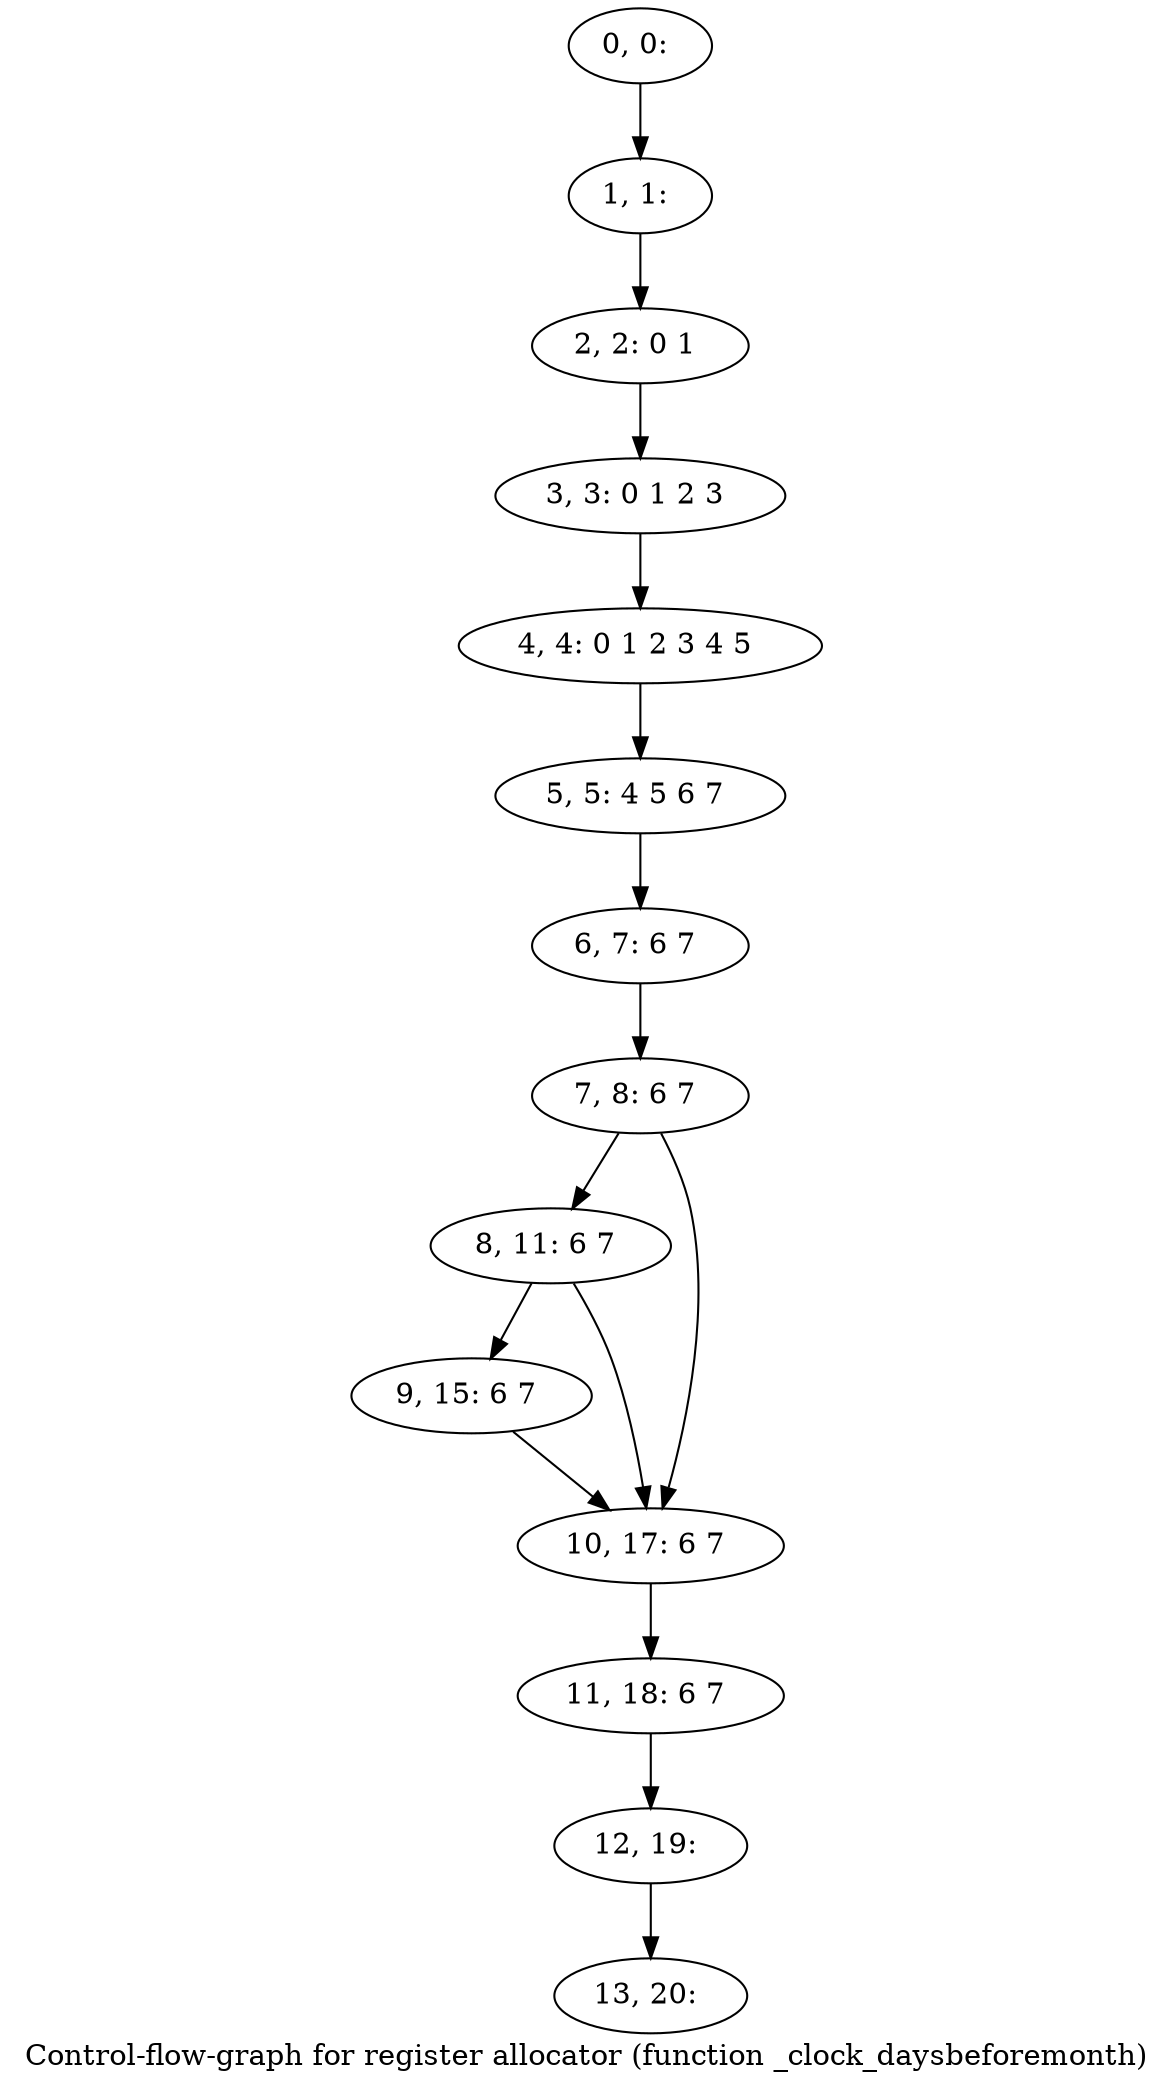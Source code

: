 digraph G {
graph [label="Control-flow-graph for register allocator (function _clock_daysbeforemonth)"]
0[label="0, 0: "];
1[label="1, 1: "];
2[label="2, 2: 0 1 "];
3[label="3, 3: 0 1 2 3 "];
4[label="4, 4: 0 1 2 3 4 5 "];
5[label="5, 5: 4 5 6 7 "];
6[label="6, 7: 6 7 "];
7[label="7, 8: 6 7 "];
8[label="8, 11: 6 7 "];
9[label="9, 15: 6 7 "];
10[label="10, 17: 6 7 "];
11[label="11, 18: 6 7 "];
12[label="12, 19: "];
13[label="13, 20: "];
0->1 ;
1->2 ;
2->3 ;
3->4 ;
4->5 ;
5->6 ;
6->7 ;
7->8 ;
7->10 ;
8->9 ;
8->10 ;
9->10 ;
10->11 ;
11->12 ;
12->13 ;
}
